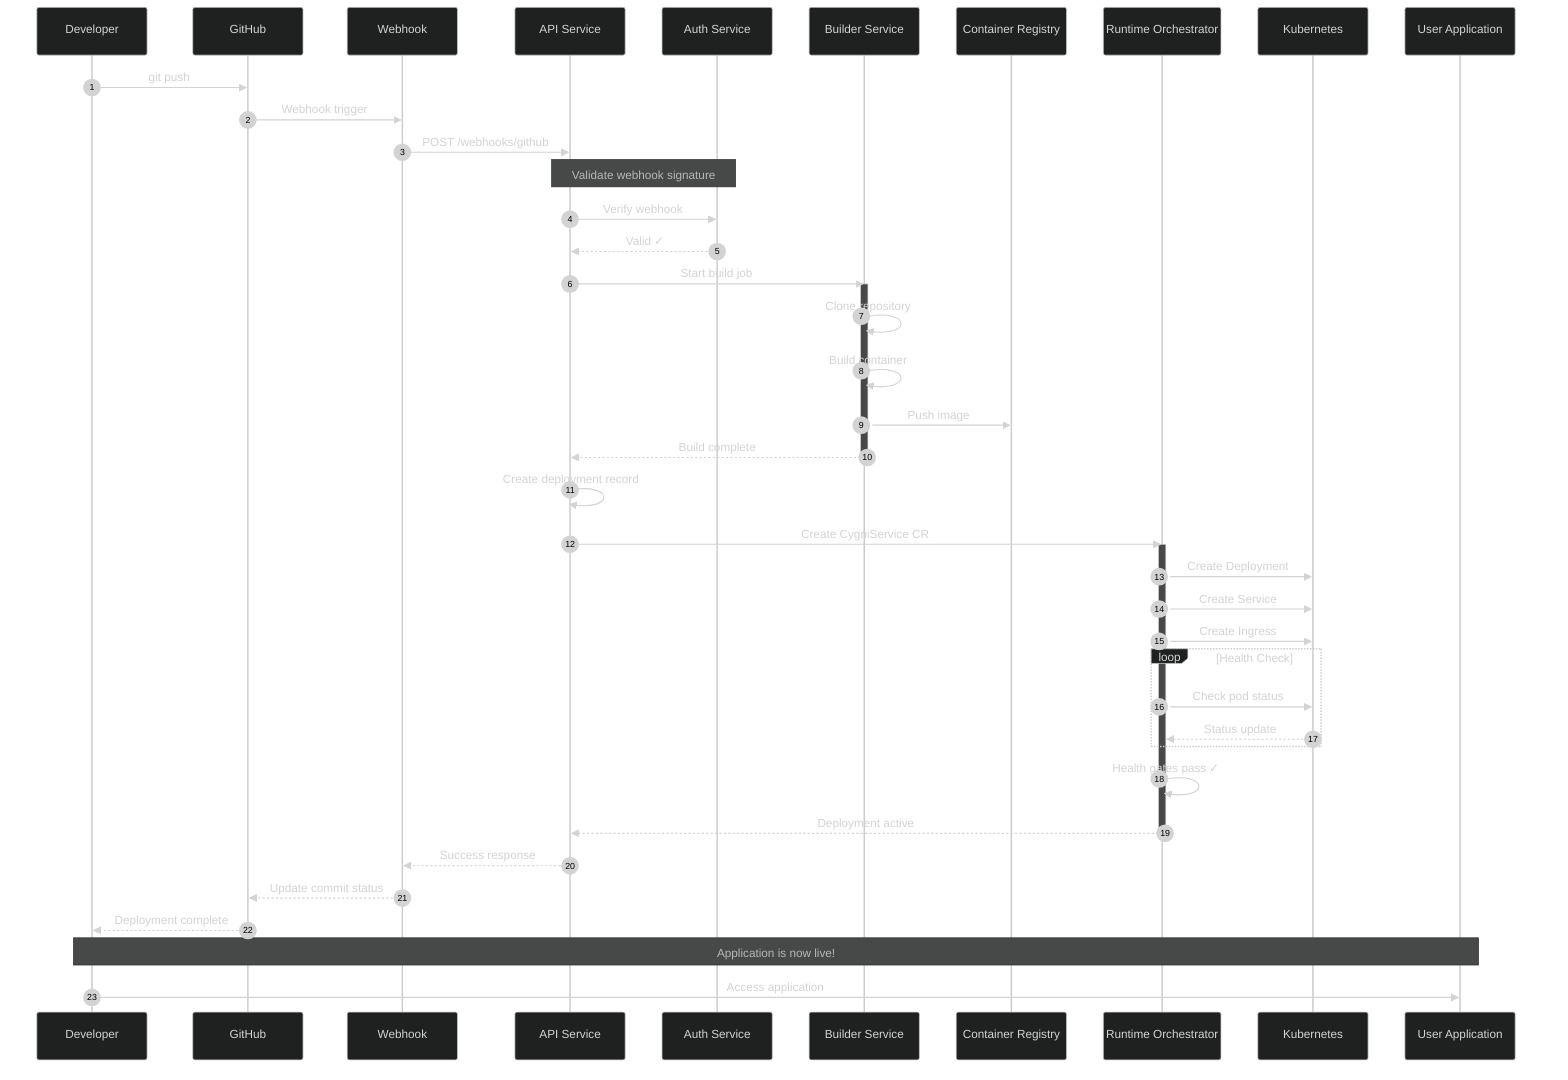 %%{init: {'theme':'dark', 'sequence': {'showSequenceNumbers': true}}}%%
sequenceDiagram
    autonumber
    
    participant Dev as Developer
    participant Git as GitHub
    participant Hook as Webhook
    participant API as API Service
    participant Auth as Auth Service
    participant Build as Builder Service
    participant Reg as Container Registry
    participant Orch as Runtime Orchestrator
    participant K8s as Kubernetes
    participant App as User Application
    
    Dev->>Git: git push
    Git->>Hook: Webhook trigger
    Hook->>API: POST /webhooks/github
    
    Note over API,Auth: Validate webhook signature
    API->>Auth: Verify webhook
    Auth-->>API: Valid ✓
    
    API->>Build: Start build job
    activate Build
    Build->>Build: Clone repository
    Build->>Build: Build container
    Build->>Reg: Push image
    Build-->>API: Build complete
    deactivate Build
    
    API->>API: Create deployment record
    API->>Orch: Create CygniService CR
    
    activate Orch
    Orch->>K8s: Create Deployment
    Orch->>K8s: Create Service
    Orch->>K8s: Create Ingress
    
    loop Health Check
        Orch->>K8s: Check pod status
        K8s-->>Orch: Status update
    end
    
    Orch->>Orch: Health gates pass ✓
    Orch-->>API: Deployment active
    deactivate Orch
    
    API-->>Hook: Success response
    Hook-->>Git: Update commit status
    Git-->>Dev: Deployment complete
    
    Note over Dev,App: Application is now live!
    Dev->>App: Access application